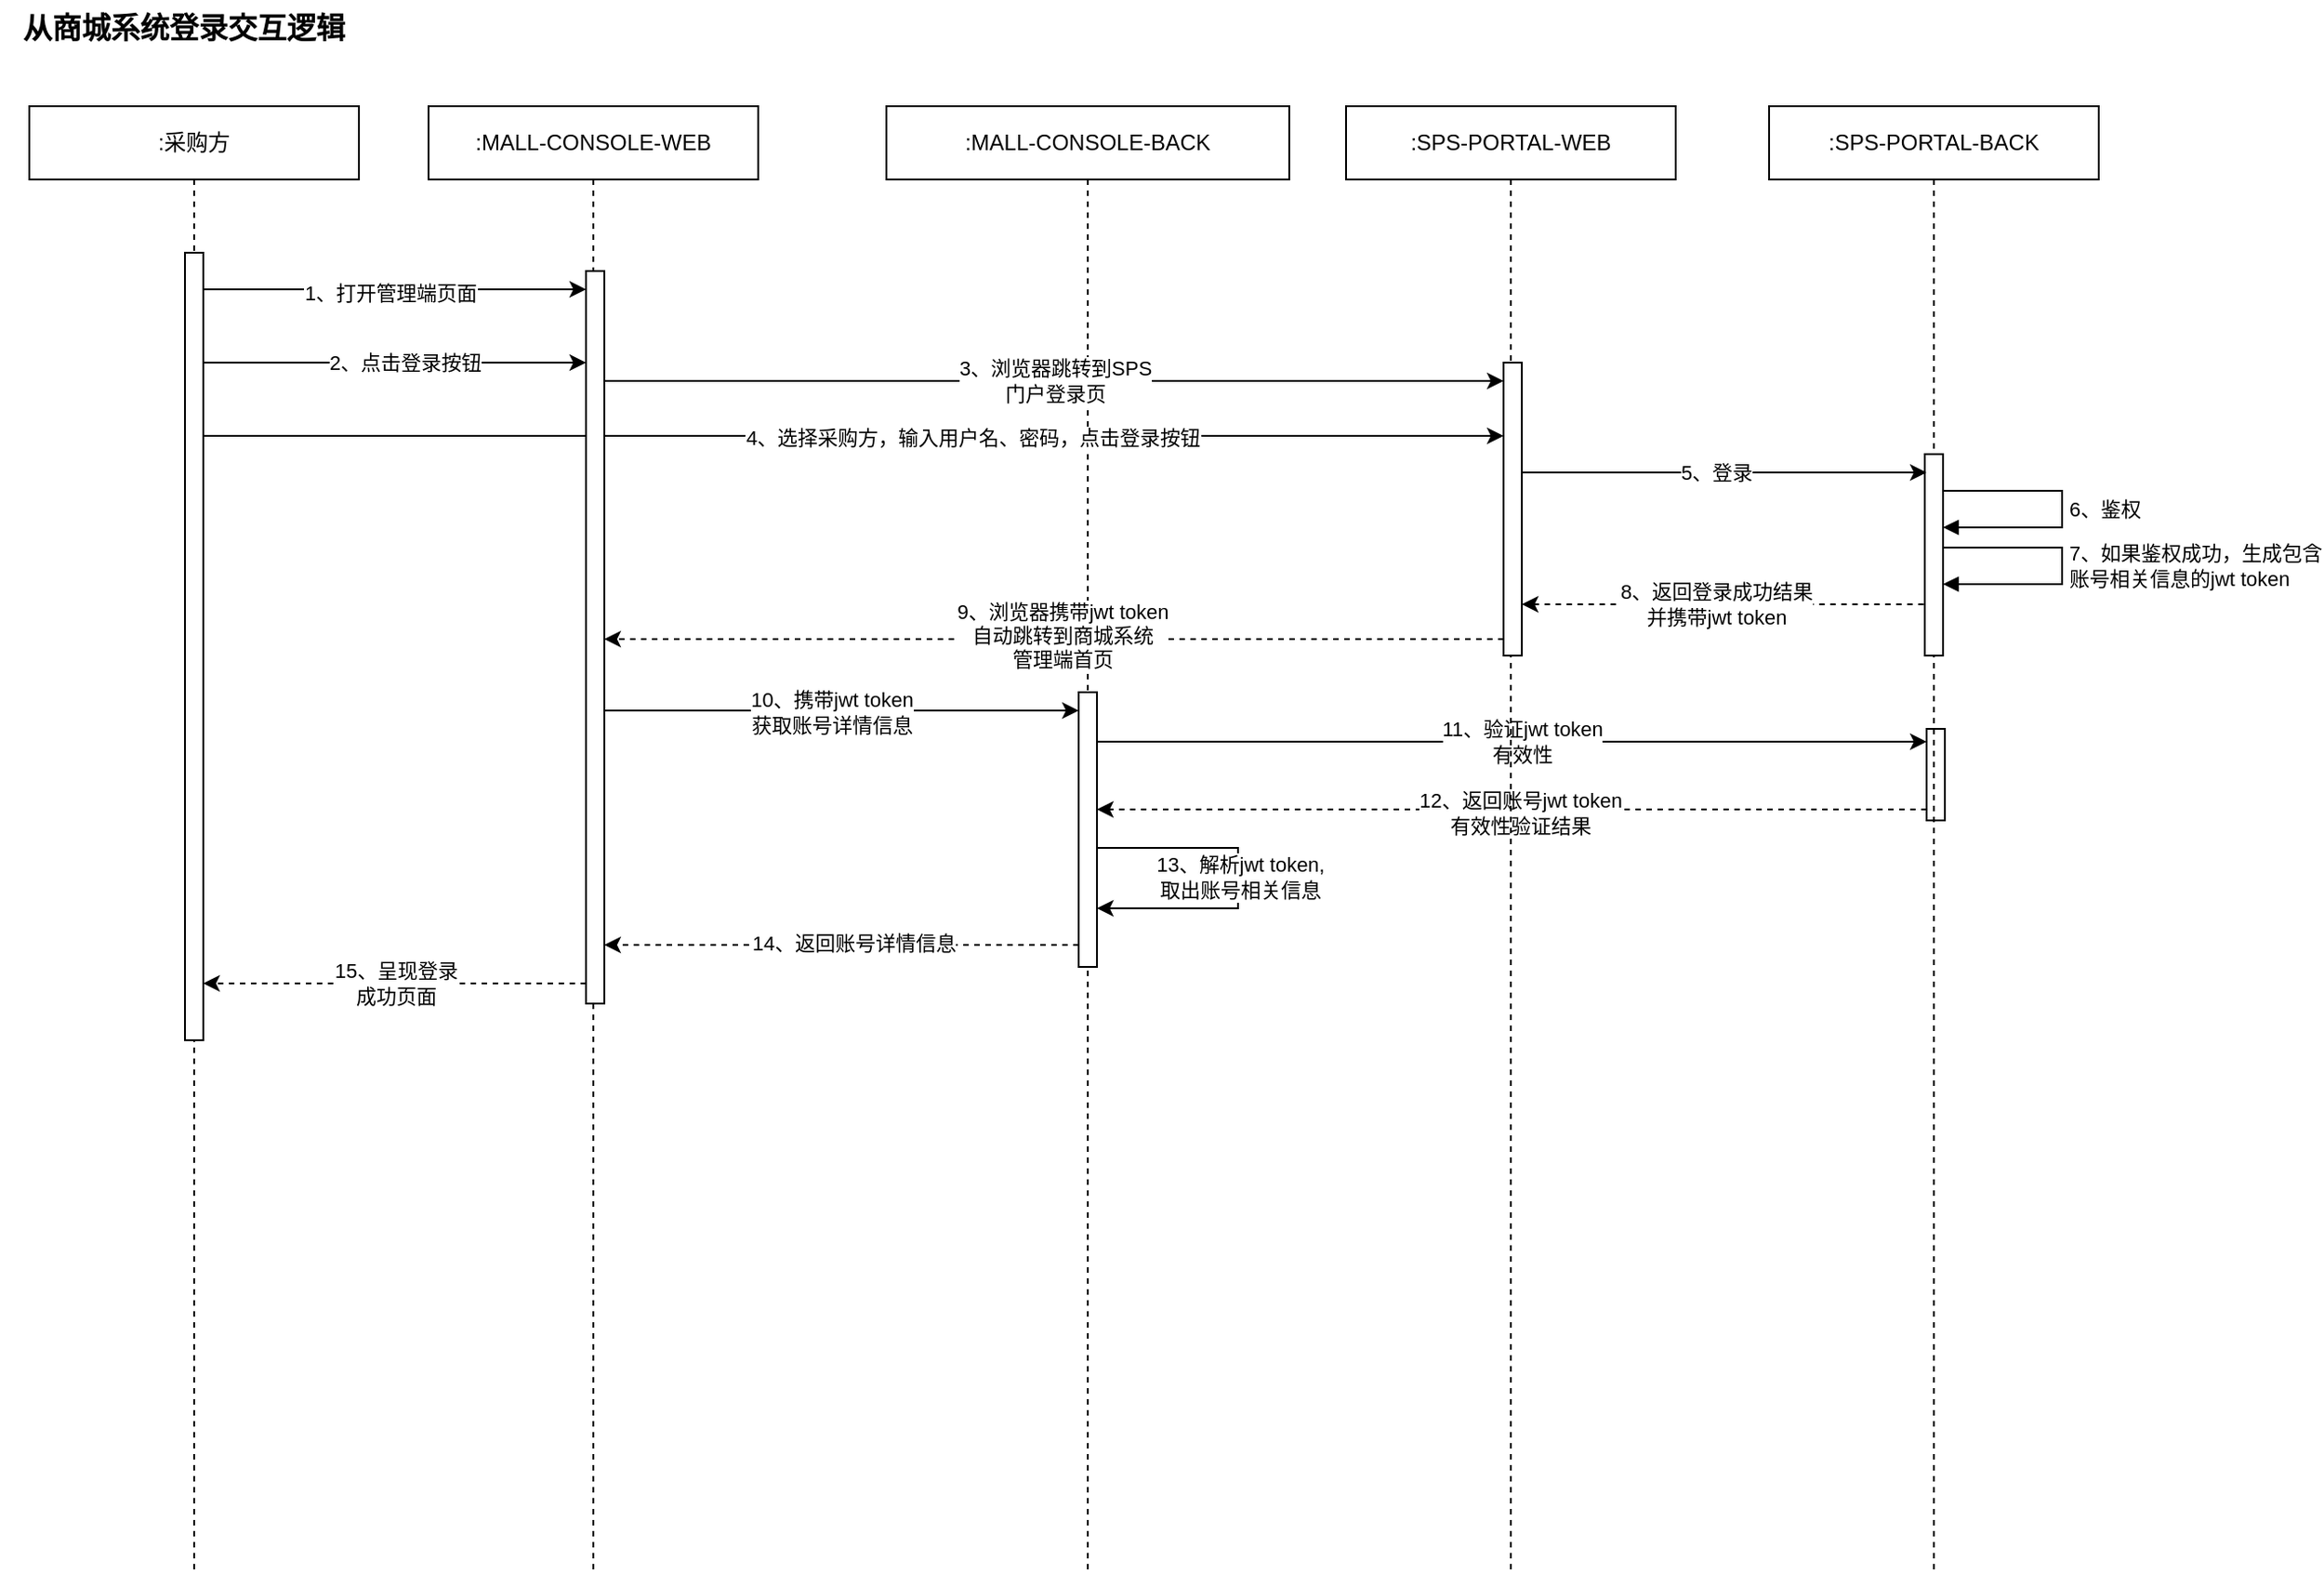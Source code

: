 <mxfile version="21.2.9" type="github">
  <diagram name="从商城系统登录交互逻辑" id="u5bGN3QoCaFEteD9rDr-">
    <mxGraphModel dx="717" dy="382" grid="1" gridSize="10" guides="1" tooltips="1" connect="1" arrows="1" fold="1" page="1" pageScale="1" pageWidth="1169" pageHeight="827" math="0" shadow="0">
      <root>
        <mxCell id="C95wEXUyGodqOr3t600D-0" />
        <mxCell id="C95wEXUyGodqOr3t600D-1" parent="C95wEXUyGodqOr3t600D-0" />
        <mxCell id="C95wEXUyGodqOr3t600D-28" value=":MALL-CONSOLE-BACK" style="shape=umlLifeline;perimeter=lifelinePerimeter;whiteSpace=wrap;html=1;container=1;dropTarget=0;collapsible=0;recursiveResize=0;outlineConnect=0;portConstraint=eastwest;newEdgeStyle={&quot;edgeStyle&quot;:&quot;elbowEdgeStyle&quot;,&quot;elbow&quot;:&quot;vertical&quot;,&quot;curved&quot;:0,&quot;rounded&quot;:0};" parent="C95wEXUyGodqOr3t600D-1" vertex="1">
          <mxGeometry x="508" y="81" width="220" height="800" as="geometry" />
        </mxCell>
        <mxCell id="X04YHawdPwbHhBIBYi1X-3" value="" style="edgeStyle=orthogonalEdgeStyle;rounded=0;orthogonalLoop=1;jettySize=auto;html=1;elbow=vertical;" edge="1" parent="C95wEXUyGodqOr3t600D-28">
          <mxGeometry relative="1" as="geometry">
            <mxPoint x="115" y="405" as="sourcePoint" />
            <mxPoint x="115" y="438" as="targetPoint" />
            <Array as="points">
              <mxPoint x="192" y="405" />
              <mxPoint x="192" y="438" />
            </Array>
          </mxGeometry>
        </mxCell>
        <mxCell id="X04YHawdPwbHhBIBYi1X-4" value="13、解析jwt token,&lt;br&gt;取出账号相关信息" style="edgeLabel;html=1;align=center;verticalAlign=middle;resizable=0;points=[];" vertex="1" connectable="0" parent="X04YHawdPwbHhBIBYi1X-3">
          <mxGeometry x="-0.112" y="1" relative="1" as="geometry">
            <mxPoint y="10" as="offset" />
          </mxGeometry>
        </mxCell>
        <mxCell id="C95wEXUyGodqOr3t600D-29" value="" style="html=1;points=[];perimeter=orthogonalPerimeter;outlineConnect=0;targetShapes=umlLifeline;portConstraint=eastwest;newEdgeStyle={&quot;edgeStyle&quot;:&quot;elbowEdgeStyle&quot;,&quot;elbow&quot;:&quot;vertical&quot;,&quot;curved&quot;:0,&quot;rounded&quot;:0};" parent="C95wEXUyGodqOr3t600D-28" vertex="1">
          <mxGeometry x="105" y="320" width="10" height="150" as="geometry" />
        </mxCell>
        <mxCell id="C95wEXUyGodqOr3t600D-31" value="" style="edgeStyle=elbowEdgeStyle;rounded=0;orthogonalLoop=1;jettySize=auto;html=1;elbow=vertical;curved=0;dashed=1;" parent="C95wEXUyGodqOr3t600D-28" edge="1">
          <mxGeometry relative="1" as="geometry">
            <mxPoint x="568" y="384" as="sourcePoint" />
            <mxPoint x="115" y="384" as="targetPoint" />
          </mxGeometry>
        </mxCell>
        <mxCell id="C95wEXUyGodqOr3t600D-32" value="12、返回账号jwt token&lt;br&gt;有效性验证结果" style="edgeLabel;html=1;align=center;verticalAlign=middle;resizable=0;points=[];" parent="C95wEXUyGodqOr3t600D-31" vertex="1" connectable="0">
          <mxGeometry x="-0.11" y="1" relative="1" as="geometry">
            <mxPoint x="-21" y="1" as="offset" />
          </mxGeometry>
        </mxCell>
        <mxCell id="C95wEXUyGodqOr3t600D-33" value="" style="edgeStyle=elbowEdgeStyle;rounded=0;orthogonalLoop=1;jettySize=auto;html=1;elbow=vertical;curved=0;" parent="C95wEXUyGodqOr3t600D-28" edge="1" source="C95wEXUyGodqOr3t600D-29">
          <mxGeometry relative="1" as="geometry">
            <mxPoint x="122" y="347" as="sourcePoint" />
            <mxPoint x="568" y="347" as="targetPoint" />
          </mxGeometry>
        </mxCell>
        <mxCell id="C95wEXUyGodqOr3t600D-34" value="11、验证jwt token&lt;br&gt;有效性" style="edgeLabel;html=1;align=center;verticalAlign=middle;resizable=0;points=[];" parent="C95wEXUyGodqOr3t600D-33" vertex="1" connectable="0">
          <mxGeometry x="-0.11" y="1" relative="1" as="geometry">
            <mxPoint x="30" y="1" as="offset" />
          </mxGeometry>
        </mxCell>
        <mxCell id="C95wEXUyGodqOr3t600D-30" value="" style="html=1;points=[];perimeter=orthogonalPerimeter;outlineConnect=0;targetShapes=umlLifeline;portConstraint=eastwest;newEdgeStyle={&quot;edgeStyle&quot;:&quot;elbowEdgeStyle&quot;,&quot;elbow&quot;:&quot;vertical&quot;,&quot;curved&quot;:0,&quot;rounded&quot;:0};" parent="C95wEXUyGodqOr3t600D-28" vertex="1">
          <mxGeometry x="568" y="340" width="10" height="50" as="geometry" />
        </mxCell>
        <mxCell id="C95wEXUyGodqOr3t600D-18" value="" style="edgeStyle=elbowEdgeStyle;rounded=0;orthogonalLoop=1;jettySize=auto;html=1;elbow=vertical;curved=0;" parent="C95wEXUyGodqOr3t600D-1" source="C95wEXUyGodqOr3t600D-5" target="C95wEXUyGodqOr3t600D-17" edge="1">
          <mxGeometry relative="1" as="geometry">
            <mxPoint x="160" y="261" as="sourcePoint" />
            <mxPoint x="560" y="261" as="targetPoint" />
            <Array as="points">
              <mxPoint x="260" y="261" />
            </Array>
          </mxGeometry>
        </mxCell>
        <mxCell id="C95wEXUyGodqOr3t600D-19" value="4、选择采购方，输入用户名、密码，点击登录按钮" style="edgeLabel;html=1;align=center;verticalAlign=middle;resizable=0;points=[];" parent="C95wEXUyGodqOr3t600D-18" vertex="1" connectable="0">
          <mxGeometry x="-0.072" y="-1" relative="1" as="geometry">
            <mxPoint x="90" as="offset" />
          </mxGeometry>
        </mxCell>
        <mxCell id="C95wEXUyGodqOr3t600D-16" value=":SPS-PORTAL-WEB" style="shape=umlLifeline;perimeter=lifelinePerimeter;whiteSpace=wrap;html=1;container=1;dropTarget=0;collapsible=0;recursiveResize=0;outlineConnect=0;portConstraint=eastwest;newEdgeStyle={&quot;edgeStyle&quot;:&quot;elbowEdgeStyle&quot;,&quot;elbow&quot;:&quot;vertical&quot;,&quot;curved&quot;:0,&quot;rounded&quot;:0};" parent="C95wEXUyGodqOr3t600D-1" vertex="1">
          <mxGeometry x="759" y="81" width="180" height="800" as="geometry" />
        </mxCell>
        <mxCell id="C95wEXUyGodqOr3t600D-17" value="" style="html=1;points=[];perimeter=orthogonalPerimeter;outlineConnect=0;targetShapes=umlLifeline;portConstraint=eastwest;newEdgeStyle={&quot;edgeStyle&quot;:&quot;elbowEdgeStyle&quot;,&quot;elbow&quot;:&quot;vertical&quot;,&quot;curved&quot;:0,&quot;rounded&quot;:0};" parent="C95wEXUyGodqOr3t600D-16" vertex="1">
          <mxGeometry x="86" y="140" width="10" height="160" as="geometry" />
        </mxCell>
        <mxCell id="C95wEXUyGodqOr3t600D-20" value=":SPS-PORTAL-BACK" style="shape=umlLifeline;perimeter=lifelinePerimeter;whiteSpace=wrap;html=1;container=1;dropTarget=0;collapsible=0;recursiveResize=0;outlineConnect=0;portConstraint=eastwest;newEdgeStyle={&quot;edgeStyle&quot;:&quot;elbowEdgeStyle&quot;,&quot;elbow&quot;:&quot;vertical&quot;,&quot;curved&quot;:0,&quot;rounded&quot;:0};" parent="C95wEXUyGodqOr3t600D-1" vertex="1">
          <mxGeometry x="990" y="81" width="180" height="800" as="geometry" />
        </mxCell>
        <mxCell id="C95wEXUyGodqOr3t600D-21" value="" style="html=1;points=[];perimeter=orthogonalPerimeter;outlineConnect=0;targetShapes=umlLifeline;portConstraint=eastwest;newEdgeStyle={&quot;edgeStyle&quot;:&quot;elbowEdgeStyle&quot;,&quot;elbow&quot;:&quot;vertical&quot;,&quot;curved&quot;:0,&quot;rounded&quot;:0};" parent="C95wEXUyGodqOr3t600D-20" vertex="1">
          <mxGeometry x="85" y="190" width="10" height="110" as="geometry" />
        </mxCell>
        <mxCell id="C95wEXUyGodqOr3t600D-22" value="6、鉴权" style="html=1;align=left;spacingLeft=2;endArrow=block;rounded=0;edgeStyle=orthogonalEdgeStyle;curved=0;rounded=0;" parent="C95wEXUyGodqOr3t600D-20" source="C95wEXUyGodqOr3t600D-21" target="C95wEXUyGodqOr3t600D-21" edge="1">
          <mxGeometry relative="1" as="geometry">
            <mxPoint x="90" y="170" as="sourcePoint" />
            <Array as="points">
              <mxPoint x="160" y="210" />
              <mxPoint x="160" y="230" />
            </Array>
          </mxGeometry>
        </mxCell>
        <mxCell id="C95wEXUyGodqOr3t600D-23" value="7、如果鉴权成功，生成包含&lt;br&gt;账号相关信息的jwt token" style="html=1;align=left;spacingLeft=2;endArrow=block;rounded=0;edgeStyle=orthogonalEdgeStyle;curved=0;rounded=0;" parent="C95wEXUyGodqOr3t600D-20" edge="1">
          <mxGeometry relative="1" as="geometry">
            <mxPoint x="95" y="241" as="sourcePoint" />
            <Array as="points">
              <mxPoint x="160" y="241" />
              <mxPoint x="160" y="261" />
            </Array>
            <mxPoint x="95" y="261" as="targetPoint" />
          </mxGeometry>
        </mxCell>
        <mxCell id="C95wEXUyGodqOr3t600D-2" value="" style="edgeStyle=elbowEdgeStyle;rounded=0;orthogonalLoop=1;jettySize=auto;html=1;elbow=vertical;curved=0;" parent="C95wEXUyGodqOr3t600D-1" source="C95wEXUyGodqOr3t600D-5" edge="1">
          <mxGeometry relative="1" as="geometry">
            <mxPoint x="151" y="187" as="sourcePoint" />
            <mxPoint x="344" y="181" as="targetPoint" />
            <Array as="points">
              <mxPoint x="319" y="181" />
            </Array>
          </mxGeometry>
        </mxCell>
        <mxCell id="C95wEXUyGodqOr3t600D-3" value="1、打开管理端页面" style="edgeLabel;html=1;align=center;verticalAlign=middle;resizable=0;points=[];" parent="C95wEXUyGodqOr3t600D-2" vertex="1" connectable="0">
          <mxGeometry x="-0.024" y="-1" relative="1" as="geometry">
            <mxPoint y="1" as="offset" />
          </mxGeometry>
        </mxCell>
        <mxCell id="C95wEXUyGodqOr3t600D-4" value=":采购方" style="shape=umlLifeline;perimeter=lifelinePerimeter;whiteSpace=wrap;html=1;container=1;dropTarget=0;collapsible=0;recursiveResize=0;outlineConnect=0;portConstraint=eastwest;newEdgeStyle={&quot;edgeStyle&quot;:&quot;elbowEdgeStyle&quot;,&quot;elbow&quot;:&quot;vertical&quot;,&quot;curved&quot;:0,&quot;rounded&quot;:0};" parent="C95wEXUyGodqOr3t600D-1" vertex="1">
          <mxGeometry x="40" y="81" width="180" height="800" as="geometry" />
        </mxCell>
        <mxCell id="C95wEXUyGodqOr3t600D-5" value="" style="html=1;points=[];perimeter=orthogonalPerimeter;outlineConnect=0;targetShapes=umlLifeline;portConstraint=eastwest;newEdgeStyle={&quot;edgeStyle&quot;:&quot;elbowEdgeStyle&quot;,&quot;elbow&quot;:&quot;vertical&quot;,&quot;curved&quot;:0,&quot;rounded&quot;:0};" parent="C95wEXUyGodqOr3t600D-4" vertex="1">
          <mxGeometry x="85" y="80" width="10" height="430" as="geometry" />
        </mxCell>
        <mxCell id="C95wEXUyGodqOr3t600D-6" value="" style="edgeStyle=elbowEdgeStyle;rounded=0;orthogonalLoop=1;jettySize=auto;html=1;elbow=vertical;curved=0;" parent="C95wEXUyGodqOr3t600D-1" source="C95wEXUyGodqOr3t600D-11" target="C95wEXUyGodqOr3t600D-17" edge="1">
          <mxGeometry relative="1" as="geometry">
            <mxPoint x="369" y="231" as="sourcePoint" />
            <mxPoint x="560" y="231" as="targetPoint" />
            <Array as="points">
              <mxPoint x="470" y="231" />
            </Array>
          </mxGeometry>
        </mxCell>
        <mxCell id="C95wEXUyGodqOr3t600D-7" value="3、浏览器跳转到SPS&lt;br&gt;门户登录页" style="edgeLabel;html=1;align=center;verticalAlign=middle;resizable=0;points=[];" parent="C95wEXUyGodqOr3t600D-6" vertex="1" connectable="0">
          <mxGeometry x="-0.116" relative="1" as="geometry">
            <mxPoint x="29" as="offset" />
          </mxGeometry>
        </mxCell>
        <mxCell id="C95wEXUyGodqOr3t600D-8" value="" style="edgeStyle=elbowEdgeStyle;rounded=0;orthogonalLoop=1;jettySize=auto;html=1;elbow=vertical;curved=0;" parent="C95wEXUyGodqOr3t600D-1" source="C95wEXUyGodqOr3t600D-11" target="C95wEXUyGodqOr3t600D-29" edge="1">
          <mxGeometry relative="1" as="geometry">
            <mxPoint x="607.5" y="481" as="targetPoint" />
            <Array as="points">
              <mxPoint x="489" y="411" />
            </Array>
          </mxGeometry>
        </mxCell>
        <mxCell id="C95wEXUyGodqOr3t600D-9" value="10、携带jwt token&lt;br&gt;获取账号详情信息" style="edgeLabel;html=1;align=center;verticalAlign=middle;resizable=0;points=[];" parent="C95wEXUyGodqOr3t600D-8" vertex="1" connectable="0">
          <mxGeometry x="-0.045" y="-1" relative="1" as="geometry">
            <mxPoint as="offset" />
          </mxGeometry>
        </mxCell>
        <mxCell id="C95wEXUyGodqOr3t600D-10" value=":MALL-CONSOLE-WEB" style="shape=umlLifeline;perimeter=lifelinePerimeter;whiteSpace=wrap;html=1;container=1;dropTarget=0;collapsible=0;recursiveResize=0;outlineConnect=0;portConstraint=eastwest;newEdgeStyle={&quot;edgeStyle&quot;:&quot;elbowEdgeStyle&quot;,&quot;elbow&quot;:&quot;vertical&quot;,&quot;curved&quot;:0,&quot;rounded&quot;:0};" parent="C95wEXUyGodqOr3t600D-1" vertex="1">
          <mxGeometry x="258" y="81" width="180" height="800" as="geometry" />
        </mxCell>
        <mxCell id="C95wEXUyGodqOr3t600D-11" value="" style="html=1;points=[];perimeter=orthogonalPerimeter;outlineConnect=0;targetShapes=umlLifeline;portConstraint=eastwest;newEdgeStyle={&quot;edgeStyle&quot;:&quot;elbowEdgeStyle&quot;,&quot;elbow&quot;:&quot;vertical&quot;,&quot;curved&quot;:0,&quot;rounded&quot;:0};" parent="C95wEXUyGodqOr3t600D-10" vertex="1">
          <mxGeometry x="86" y="90" width="10" height="400" as="geometry" />
        </mxCell>
        <mxCell id="C95wEXUyGodqOr3t600D-12" value="" style="edgeStyle=elbowEdgeStyle;rounded=0;orthogonalLoop=1;jettySize=auto;html=1;elbow=vertical;curved=0;" parent="C95wEXUyGodqOr3t600D-1" source="C95wEXUyGodqOr3t600D-5" target="C95wEXUyGodqOr3t600D-11" edge="1">
          <mxGeometry relative="1" as="geometry">
            <Array as="points">
              <mxPoint x="250" y="221" />
            </Array>
          </mxGeometry>
        </mxCell>
        <mxCell id="C95wEXUyGodqOr3t600D-13" value="2、点击登录按钮" style="edgeLabel;html=1;align=center;verticalAlign=middle;resizable=0;points=[];" parent="C95wEXUyGodqOr3t600D-12" vertex="1" connectable="0">
          <mxGeometry x="0.053" y="1" relative="1" as="geometry">
            <mxPoint y="1" as="offset" />
          </mxGeometry>
        </mxCell>
        <mxCell id="C95wEXUyGodqOr3t600D-14" value="" style="edgeStyle=elbowEdgeStyle;rounded=0;orthogonalLoop=1;jettySize=auto;html=1;elbow=vertical;curved=0;" parent="C95wEXUyGodqOr3t600D-1" source="C95wEXUyGodqOr3t600D-17" edge="1">
          <mxGeometry relative="1" as="geometry">
            <mxPoint x="1076" y="281" as="targetPoint" />
            <Array as="points">
              <mxPoint x="950" y="281" />
            </Array>
          </mxGeometry>
        </mxCell>
        <mxCell id="C95wEXUyGodqOr3t600D-15" value="5、登录" style="edgeLabel;html=1;align=center;verticalAlign=middle;resizable=0;points=[];" parent="C95wEXUyGodqOr3t600D-14" vertex="1" connectable="0">
          <mxGeometry x="-0.326" y="1" relative="1" as="geometry">
            <mxPoint x="31" y="1" as="offset" />
          </mxGeometry>
        </mxCell>
        <mxCell id="C95wEXUyGodqOr3t600D-24" value="" style="edgeStyle=elbowEdgeStyle;rounded=0;orthogonalLoop=1;jettySize=auto;html=1;elbow=vertical;curved=0;startArrow=classic;startFill=1;endArrow=none;endFill=0;dashed=1;" parent="C95wEXUyGodqOr3t600D-1" edge="1">
          <mxGeometry relative="1" as="geometry">
            <mxPoint x="855" y="353" as="sourcePoint" />
            <mxPoint x="1076" y="353" as="targetPoint" />
            <Array as="points">
              <mxPoint x="950" y="353" />
            </Array>
          </mxGeometry>
        </mxCell>
        <mxCell id="C95wEXUyGodqOr3t600D-25" value="8、返回登录成功结果&lt;br&gt;并携带jwt token" style="edgeLabel;html=1;align=center;verticalAlign=middle;resizable=0;points=[];" parent="C95wEXUyGodqOr3t600D-24" vertex="1" connectable="0">
          <mxGeometry x="-0.326" y="1" relative="1" as="geometry">
            <mxPoint x="31" y="1" as="offset" />
          </mxGeometry>
        </mxCell>
        <mxCell id="C95wEXUyGodqOr3t600D-26" value="" style="edgeStyle=elbowEdgeStyle;rounded=0;orthogonalLoop=1;jettySize=auto;html=1;elbow=vertical;curved=0;dashed=1;" parent="C95wEXUyGodqOr3t600D-1" edge="1">
          <mxGeometry relative="1" as="geometry">
            <mxPoint x="845" y="372" as="sourcePoint" />
            <mxPoint x="354" y="372" as="targetPoint" />
            <Array as="points">
              <mxPoint x="470" y="372" />
            </Array>
          </mxGeometry>
        </mxCell>
        <mxCell id="C95wEXUyGodqOr3t600D-27" value="9、浏览器携带jwt token&lt;br style=&quot;border-color: var(--border-color);&quot;&gt;自动跳转到商城系统&lt;br style=&quot;border-color: var(--border-color);&quot;&gt;管理端首页" style="edgeLabel;html=1;align=center;verticalAlign=middle;resizable=0;points=[];" parent="C95wEXUyGodqOr3t600D-26" vertex="1" connectable="0">
          <mxGeometry x="-0.116" relative="1" as="geometry">
            <mxPoint x="-24" y="-2" as="offset" />
          </mxGeometry>
        </mxCell>
        <mxCell id="C95wEXUyGodqOr3t600D-35" value="" style="edgeStyle=elbowEdgeStyle;rounded=0;orthogonalLoop=1;jettySize=auto;html=1;elbow=vertical;curved=0;dashed=1;" parent="C95wEXUyGodqOr3t600D-1" edge="1">
          <mxGeometry relative="1" as="geometry">
            <mxPoint x="613" y="539" as="sourcePoint" />
            <mxPoint x="354" y="539" as="targetPoint" />
            <Array as="points" />
          </mxGeometry>
        </mxCell>
        <mxCell id="C95wEXUyGodqOr3t600D-36" value="14、返回账号详情信息" style="edgeLabel;html=1;align=center;verticalAlign=middle;resizable=0;points=[];" parent="C95wEXUyGodqOr3t600D-35" vertex="1" connectable="0">
          <mxGeometry x="-0.045" y="-1" relative="1" as="geometry">
            <mxPoint as="offset" />
          </mxGeometry>
        </mxCell>
        <mxCell id="C95wEXUyGodqOr3t600D-37" value="" style="edgeStyle=elbowEdgeStyle;rounded=0;orthogonalLoop=1;jettySize=auto;html=1;elbow=vertical;curved=0;dashed=1;" parent="C95wEXUyGodqOr3t600D-1" edge="1">
          <mxGeometry relative="1" as="geometry">
            <mxPoint x="344" y="560" as="sourcePoint" />
            <mxPoint x="135" y="560" as="targetPoint" />
          </mxGeometry>
        </mxCell>
        <mxCell id="C95wEXUyGodqOr3t600D-38" value="15、呈现登录&lt;br&gt;成功页面" style="edgeLabel;html=1;align=center;verticalAlign=middle;resizable=0;points=[];" parent="C95wEXUyGodqOr3t600D-37" vertex="1" connectable="0">
          <mxGeometry x="0.12" relative="1" as="geometry">
            <mxPoint x="13" as="offset" />
          </mxGeometry>
        </mxCell>
        <mxCell id="xv07PcUZ0-pIoEmmyfEZ-0" value="&lt;b style=&quot;font-size: 16px;&quot;&gt;从商城系统登录交互逻辑&lt;/b&gt;" style="text;html=1;align=center;verticalAlign=middle;resizable=0;points=[];autosize=1;strokeColor=none;fillColor=none;fontSize=16;" parent="C95wEXUyGodqOr3t600D-1" vertex="1">
          <mxGeometry x="24" y="23" width="200" height="30" as="geometry" />
        </mxCell>
      </root>
    </mxGraphModel>
  </diagram>
</mxfile>
